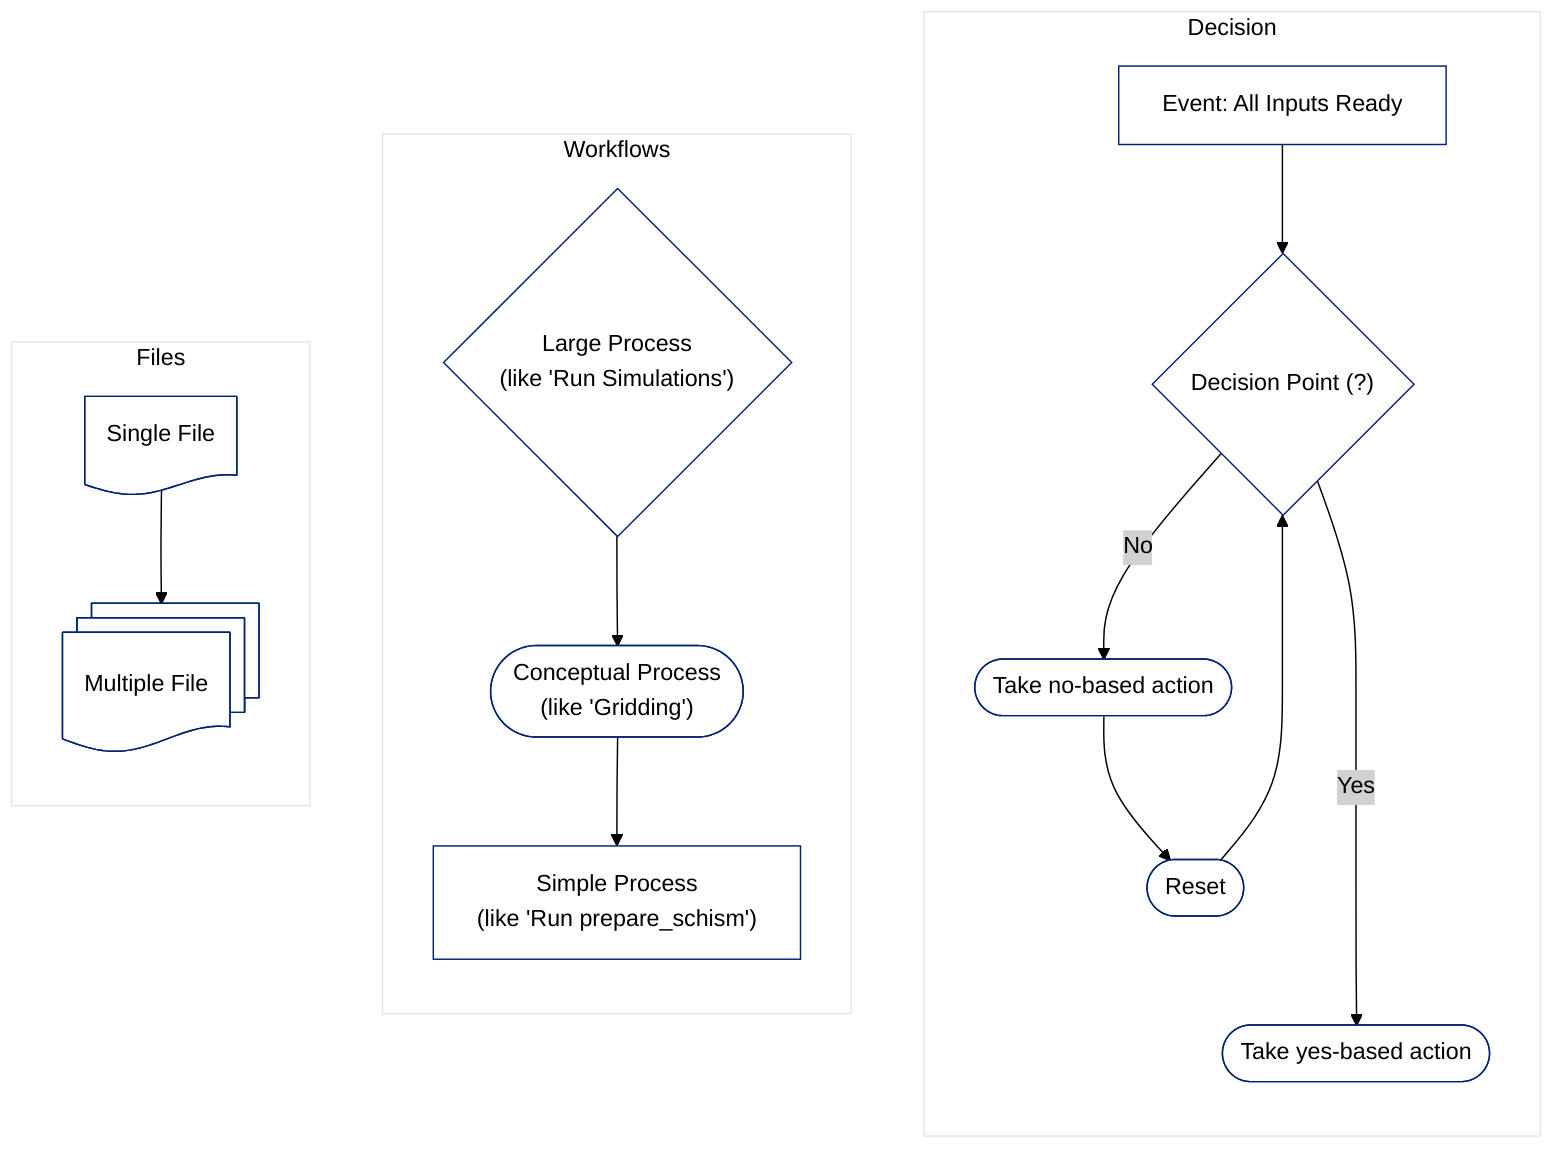 ---
config:
  look: classic
  theme: redux
  layout: default
---
%%{
    init: {
        'theme': 'base',
        'themeVariables': {
        'primaryColor': '#fff',
        'primaryTextColor': '#000',
        'primaryBorderColor': '#002570',
        'lineColor': '#000',
        'secondaryColor': '#d1d1d1',
        'tertiaryColor': '#fff'
        }
    }
}%%
flowchart LR

    %% files ---------------
    subgraph Files
        doc@{ shape: doc, label: "Single File"} --> docs@{ shape: docs, label: "Multiple File"}
    end

    %% Workflows -----------

    subgraph Workflows
        large{"Large Process
        (like 'Run Simulations')"}
        concept(["Conceptual Process
        (like 'Gridding')"])
        simple["Simple Process
        (like 'Run prepare_schism')"]
        large --> concept --> simple
    end

    %% Decision/Flow --------
    subgraph Decision
        start[Event: All Inputs Ready] --> decpt{"Decision Point (?)"}
        decpt -- Yes ----> actiony([Take yes-based action])
        decpt -- No --> actionn([Take no-based action])
        actionn --> reset([Reset]) --> decpt
    end

    %% A e1@==> B
    %% e1@{ animate: true }
    Files ~~~ Workflows ~~~ Decision


%% dms_mermaid\diagrams> mmdc -i .\bds_mermaid_conventions.mmd -o ../docsrc/svg/bds_mermaid_conventions.svg